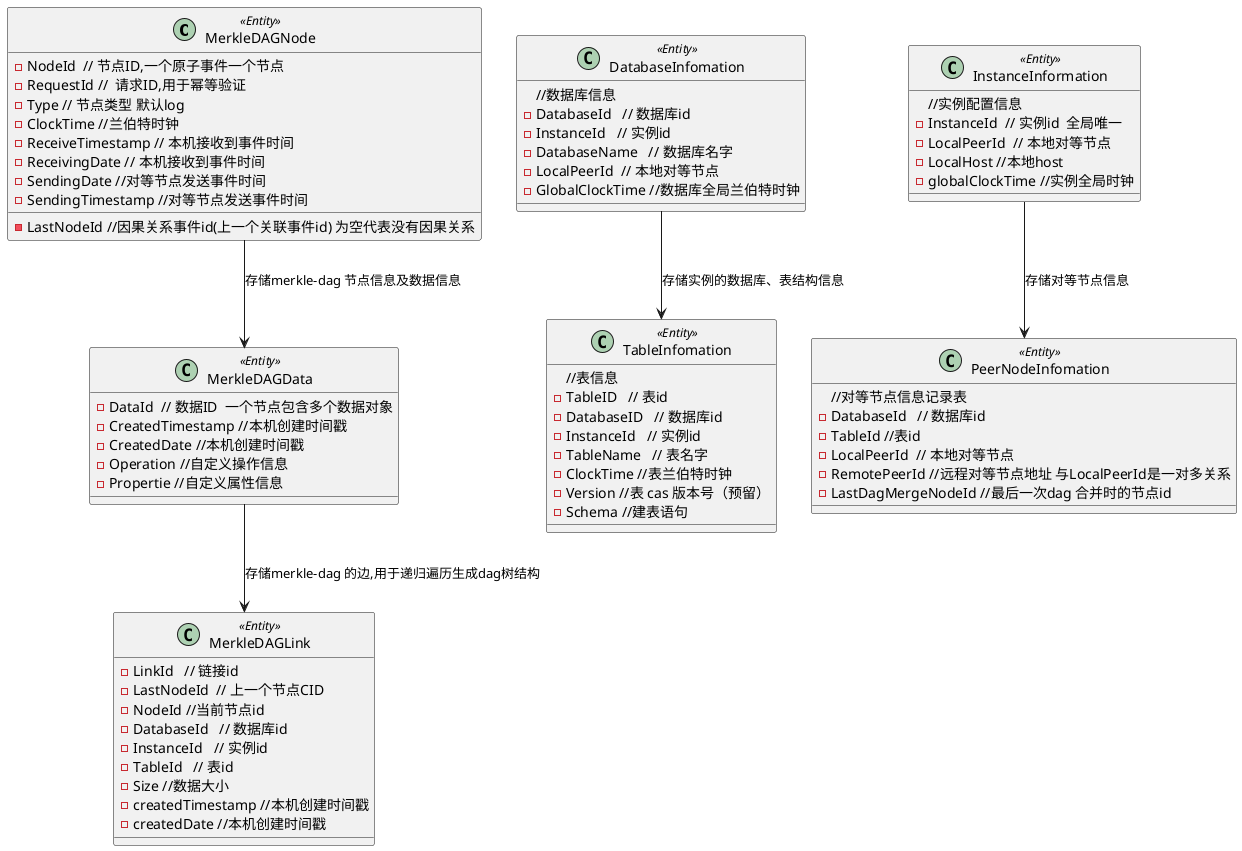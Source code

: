 

@startuml

class MerkleDAGNode <<Entity>> {
    - NodeId  // 节点ID,一个原子事件一个节点
    - RequestId //  请求ID,用于幂等验证
    - Type // 节点类型 默认log
    - ClockTime //兰伯特时钟
    - ReceiveTimestamp // 本机接收到事件时间
    - ReceivingDate // 本机接收到事件时间
    - SendingDate //对等节点发送事件时间
    - SendingTimestamp //对等节点发送事件时间
    - LastNodeId //因果关系事件id(上一个关联事件id) 为空代表没有因果关系                 
}


class MerkleDAGData <<Entity>> {
    - DataId  // 数据ID  一个节点包含多个数据对象
    - CreatedTimestamp //本机创建时间戳
    - CreatedDate //本机创建时间戳
    - Operation //自定义操作信息
    - Propertie //自定义属性信息                 
}

class MerkleDAGLink <<Entity>> {
    - LinkId   // 链接id
    - LastNodeId  // 上一个节点CID
    - NodeId //当前节点id
    - DatabaseId   // 数据库id
    - InstanceId   // 实例id
    - TableId   // 表id
    - Size //数据大小
    - createdTimestamp //本机创建时间戳
    - createdDate //本机创建时间戳
}


class DatabaseInfomation <<Entity>> {
    //数据库信息
    - DatabaseId   // 数据库id
    - InstanceId   // 实例id
    - DatabaseName   // 数据库名字
    - LocalPeerId  // 本地对等节点
    - GlobalClockTime //数据库全局兰伯特时钟
}


class TableInfomation <<Entity>> {
    //表信息
    - TableID   // 表id 
    - DatabaseID   // 数据库id 
    - InstanceId   // 实例id
    - TableName   // 表名字
    - ClockTime //表兰伯特时钟
    - Version //表 cas 版本号（预留）
    - Schema //建表语句

}


class PeerNodeInfomation <<Entity>> {
    //对等节点信息记录表
    - DatabaseId   // 数据库id
    - TableId //表id
    - LocalPeerId  // 本地对等节点
    - RemotePeerId //远程对等节点地址 与LocalPeerId是一对多关系
    - LastDagMergeNodeId //最后一次dag 合并时的节点id
}



' class NodeSyncInfomation <<Entity>> {
'     //节点同步信息
'     - DatabaseId   // 数据库Id
'     - TableId //表名字
'     - LocalPeerId  // 本地对等节点
'     - RemotePeerId //远程对等节点地址 与LocalPeerId是一对多关系
'     - LastDagMergeNodeId //最后一次dag 合并时的节点id
' }



class InstanceInformation <<Entity>> {
    //实例配置信息
    - InstanceId  // 实例id  全局唯一
    - LocalPeerId  // 本地对等节点 
    - LocalHost //本地host
    - globalClockTime //实例全局时钟

}



InstanceInformation --> PeerNodeInfomation : 存储对等节点信息
' note on link #red: note that is red


' PeerNodeInfomation --> NodeSyncInfomation : A link
MerkleDAGNode --> MerkleDAGData : 存储merkle-dag 节点信息及数据信息
' note right on link #blue
' this is my note on right link
' end note

MerkleDAGData --> MerkleDAGLink : 存储merkle-dag 的边,用于递归遍历生成dag树结构
' note right on link #blue
' this is my note on right link
' end note
DatabaseInfomation --> TableInfomation :存储实例的数据库、表结构信息
@enduml